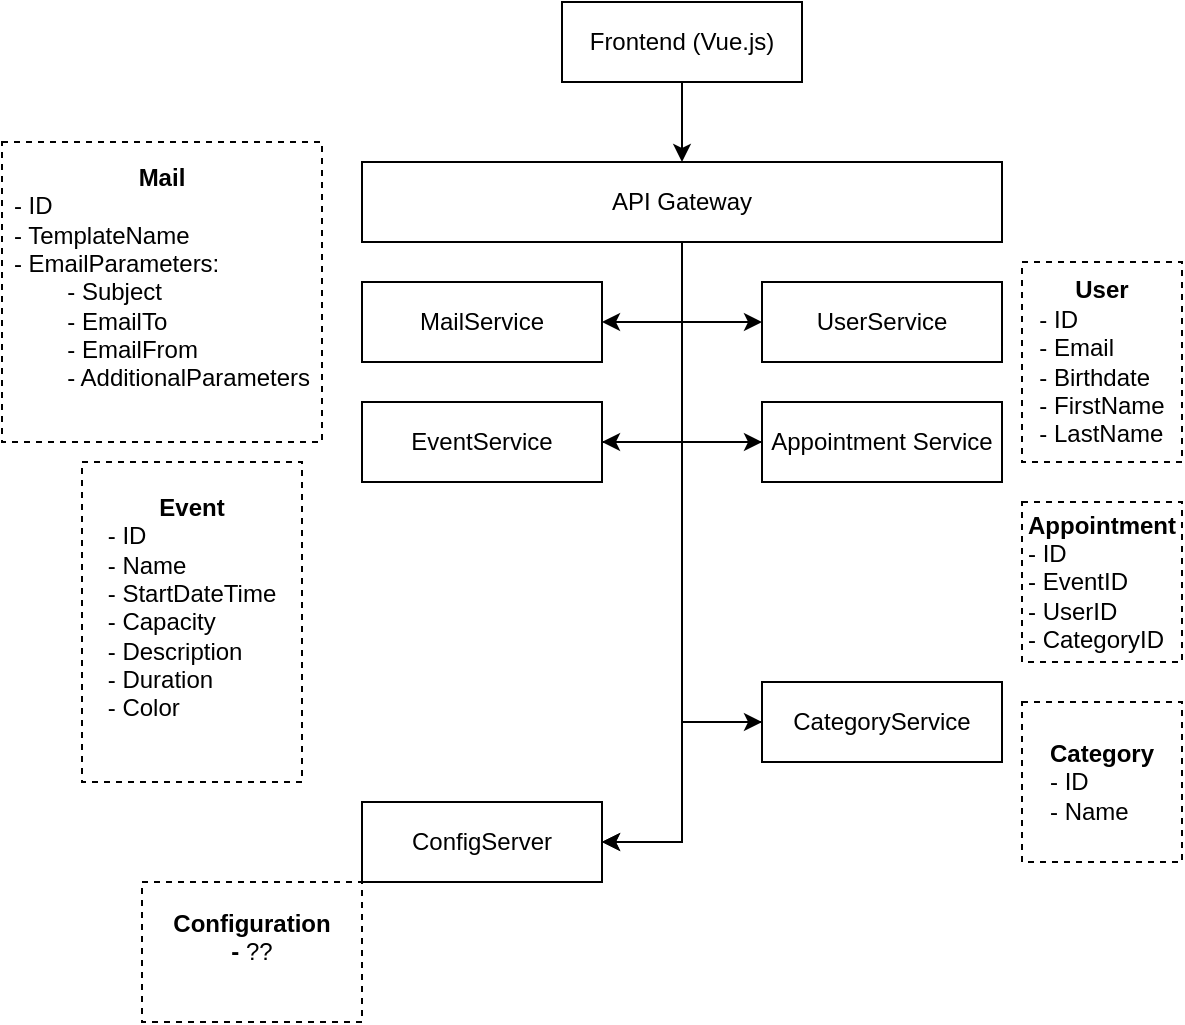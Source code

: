<mxfile version="15.5.1" type="device"><diagram id="3mo5pIsBjckXiTXXJQlh" name="Page-1"><mxGraphModel dx="1662" dy="780" grid="1" gridSize="10" guides="1" tooltips="1" connect="1" arrows="1" fold="1" page="1" pageScale="1" pageWidth="10000" pageHeight="10000" math="0" shadow="0"><root><mxCell id="0"/><mxCell id="1" parent="0"/><mxCell id="wDF5A-aFdyQK4ZNAmD6t-7" style="edgeStyle=orthogonalEdgeStyle;rounded=0;orthogonalLoop=1;jettySize=auto;html=1;exitX=0.5;exitY=1;exitDx=0;exitDy=0;entryX=0;entryY=0.5;entryDx=0;entryDy=0;" parent="1" source="wDF5A-aFdyQK4ZNAmD6t-1" target="wDF5A-aFdyQK4ZNAmD6t-2" edge="1"><mxGeometry relative="1" as="geometry"/></mxCell><mxCell id="wDF5A-aFdyQK4ZNAmD6t-9" style="edgeStyle=orthogonalEdgeStyle;rounded=0;orthogonalLoop=1;jettySize=auto;html=1;exitX=0.5;exitY=1;exitDx=0;exitDy=0;entryX=0;entryY=0.5;entryDx=0;entryDy=0;" parent="1" source="wDF5A-aFdyQK4ZNAmD6t-1" target="wDF5A-aFdyQK4ZNAmD6t-4" edge="1"><mxGeometry relative="1" as="geometry"/></mxCell><mxCell id="wDF5A-aFdyQK4ZNAmD6t-10" style="edgeStyle=orthogonalEdgeStyle;rounded=0;orthogonalLoop=1;jettySize=auto;html=1;exitX=0.5;exitY=1;exitDx=0;exitDy=0;entryX=1;entryY=0.5;entryDx=0;entryDy=0;" parent="1" source="wDF5A-aFdyQK4ZNAmD6t-1" target="wDF5A-aFdyQK4ZNAmD6t-5" edge="1"><mxGeometry relative="1" as="geometry"/></mxCell><mxCell id="wDF5A-aFdyQK4ZNAmD6t-14" style="edgeStyle=orthogonalEdgeStyle;rounded=0;orthogonalLoop=1;jettySize=auto;html=1;exitX=0.5;exitY=1;exitDx=0;exitDy=0;entryX=1;entryY=0.5;entryDx=0;entryDy=0;" parent="1" source="wDF5A-aFdyQK4ZNAmD6t-1" target="wDF5A-aFdyQK4ZNAmD6t-13" edge="1"><mxGeometry relative="1" as="geometry"/></mxCell><mxCell id="wDF5A-aFdyQK4ZNAmD6t-1" value="API Gateway" style="rounded=0;whiteSpace=wrap;html=1;" parent="1" vertex="1"><mxGeometry x="200" y="200" width="320" height="40" as="geometry"/></mxCell><mxCell id="wDF5A-aFdyQK4ZNAmD6t-2" value="UserService" style="rounded=0;whiteSpace=wrap;html=1;" parent="1" vertex="1"><mxGeometry x="400" y="260" width="120" height="40" as="geometry"/></mxCell><mxCell id="p1UWUac-6N4gOV8tAnei-4" style="edgeStyle=orthogonalEdgeStyle;rounded=0;orthogonalLoop=1;jettySize=auto;html=1;entryX=1;entryY=0.5;entryDx=0;entryDy=0;" edge="1" parent="1" source="wDF5A-aFdyQK4ZNAmD6t-4" target="p1UWUac-6N4gOV8tAnei-2"><mxGeometry relative="1" as="geometry"/></mxCell><mxCell id="wDF5A-aFdyQK4ZNAmD6t-4" value="Appointment Service" style="rounded=0;whiteSpace=wrap;html=1;" parent="1" vertex="1"><mxGeometry x="400" y="320" width="120" height="40" as="geometry"/></mxCell><mxCell id="p1UWUac-6N4gOV8tAnei-7" style="edgeStyle=orthogonalEdgeStyle;rounded=0;orthogonalLoop=1;jettySize=auto;html=1;entryX=0;entryY=0.5;entryDx=0;entryDy=0;" edge="1" parent="1" source="wDF5A-aFdyQK4ZNAmD6t-5" target="p1UWUac-6N4gOV8tAnei-5"><mxGeometry relative="1" as="geometry"/></mxCell><mxCell id="wDF5A-aFdyQK4ZNAmD6t-5" value="EventService" style="rounded=0;whiteSpace=wrap;html=1;" parent="1" vertex="1"><mxGeometry x="200" y="320" width="120" height="40" as="geometry"/></mxCell><mxCell id="wDF5A-aFdyQK4ZNAmD6t-12" style="edgeStyle=orthogonalEdgeStyle;rounded=0;orthogonalLoop=1;jettySize=auto;html=1;exitX=0.5;exitY=1;exitDx=0;exitDy=0;" parent="1" source="wDF5A-aFdyQK4ZNAmD6t-11" target="wDF5A-aFdyQK4ZNAmD6t-1" edge="1"><mxGeometry relative="1" as="geometry"/></mxCell><mxCell id="wDF5A-aFdyQK4ZNAmD6t-11" value="Frontend (Vue.js)" style="rounded=0;whiteSpace=wrap;html=1;" parent="1" vertex="1"><mxGeometry x="300" y="120" width="120" height="40" as="geometry"/></mxCell><mxCell id="wDF5A-aFdyQK4ZNAmD6t-13" value="MailService" style="rounded=0;whiteSpace=wrap;html=1;" parent="1" vertex="1"><mxGeometry x="200" y="260" width="120" height="40" as="geometry"/></mxCell><mxCell id="wDF5A-aFdyQK4ZNAmD6t-15" value="&lt;b&gt;Event&lt;/b&gt;&lt;br&gt;&lt;div style=&quot;text-align: left&quot;&gt;&lt;span&gt;- ID&lt;/span&gt;&lt;/div&gt;&lt;div style=&quot;text-align: left&quot;&gt;&lt;span&gt;- Name&lt;/span&gt;&lt;/div&gt;&lt;div style=&quot;text-align: left&quot;&gt;&lt;span&gt;- StartDateTime&lt;/span&gt;&lt;/div&gt;&lt;div style=&quot;text-align: left&quot;&gt;&lt;span&gt;- Capacity&lt;/span&gt;&lt;/div&gt;&lt;div style=&quot;text-align: left&quot;&gt;&lt;span&gt;- Description&lt;/span&gt;&lt;/div&gt;&lt;div style=&quot;text-align: left&quot;&gt;&lt;span&gt;- Duration&lt;/span&gt;&lt;/div&gt;&lt;div style=&quot;text-align: left&quot;&gt;&lt;span&gt;- Color&lt;/span&gt;&lt;/div&gt;&lt;div style=&quot;text-align: left&quot;&gt;&lt;span&gt;&lt;br&gt;&lt;/span&gt;&lt;/div&gt;" style="text;html=1;strokeColor=default;fillColor=none;align=center;verticalAlign=middle;whiteSpace=wrap;rounded=0;dashed=1;" parent="1" vertex="1"><mxGeometry x="60" y="350" width="110" height="160" as="geometry"/></mxCell><mxCell id="wDF5A-aFdyQK4ZNAmD6t-16" value="&lt;b&gt;Appointment&lt;/b&gt;&lt;br&gt;&lt;div style=&quot;text-align: left&quot;&gt;&lt;span&gt;- ID&lt;/span&gt;&lt;/div&gt;&lt;div style=&quot;text-align: left&quot;&gt;&lt;span&gt;- EventID&lt;/span&gt;&lt;/div&gt;&lt;div style=&quot;text-align: left&quot;&gt;&lt;span&gt;- UserID&lt;/span&gt;&lt;/div&gt;&lt;div style=&quot;text-align: left&quot;&gt;&lt;span&gt;- CategoryID&lt;br&gt;&lt;/span&gt;&lt;/div&gt;" style="text;html=1;strokeColor=default;fillColor=none;align=center;verticalAlign=middle;whiteSpace=wrap;rounded=0;dashed=1;" parent="1" vertex="1"><mxGeometry x="530" y="370" width="80" height="80" as="geometry"/></mxCell><mxCell id="wDF5A-aFdyQK4ZNAmD6t-17" value="&lt;span&gt;&lt;b&gt;User&lt;br&gt;&lt;div style=&quot;text-align: left&quot;&gt;&lt;span style=&quot;font-weight: normal&quot;&gt;- ID&lt;/span&gt;&lt;/div&gt;&lt;/b&gt;&lt;/span&gt;&lt;div style=&quot;text-align: left&quot;&gt;&lt;span&gt;- Email&lt;/span&gt;&lt;/div&gt;&lt;div style=&quot;text-align: left&quot;&gt;&lt;span&gt;- Birthdate&lt;/span&gt;&lt;/div&gt;&lt;div style=&quot;text-align: left&quot;&gt;&lt;span&gt;- FirstName&lt;/span&gt;&lt;/div&gt;&lt;div style=&quot;text-align: left&quot;&gt;&lt;span&gt;- LastName&lt;br&gt;&lt;/span&gt;&lt;/div&gt;" style="text;html=1;strokeColor=default;fillColor=none;align=center;verticalAlign=middle;whiteSpace=wrap;rounded=0;dashed=1;" parent="1" vertex="1"><mxGeometry x="530" y="250" width="80" height="100" as="geometry"/></mxCell><mxCell id="p1UWUac-6N4gOV8tAnei-1" value="&lt;b&gt;Mail&lt;/b&gt;&lt;br&gt;&lt;div style=&quot;text-align: left&quot;&gt;&lt;span&gt;- ID&lt;/span&gt;&lt;/div&gt;&lt;div style=&quot;text-align: left&quot;&gt;&lt;span&gt;- TemplateName&lt;br&gt;&lt;/span&gt;&lt;/div&gt;&lt;div style=&quot;text-align: left&quot;&gt;&lt;span&gt;- EmailParameters:&lt;br&gt;&lt;/span&gt;&lt;/div&gt;&lt;div style=&quot;text-align: left&quot;&gt;&lt;span&gt;&lt;span style=&quot;white-space: pre&quot;&gt;&#9;&lt;/span&gt;- Subject&lt;/span&gt;&lt;/div&gt;&lt;div style=&quot;text-align: left&quot;&gt;&lt;span&gt;&lt;span style=&quot;white-space: pre&quot;&gt;&#9;&lt;/span&gt;- EmailTo&lt;/span&gt;&lt;/div&gt;&lt;div style=&quot;text-align: left&quot;&gt;&lt;span&gt;&lt;span style=&quot;white-space: pre&quot;&gt;&#9;&lt;/span&gt;- EmailFrom&lt;/span&gt;&lt;/div&gt;&lt;div style=&quot;text-align: left&quot;&gt;&lt;span&gt;&lt;span style=&quot;white-space: pre&quot;&gt;&#9;&lt;/span&gt;- AdditionalParameters&lt;/span&gt;&lt;/div&gt;&lt;div style=&quot;text-align: left&quot;&gt;&lt;span&gt;&lt;br&gt;&lt;/span&gt;&lt;/div&gt;" style="text;html=1;strokeColor=default;fillColor=none;align=center;verticalAlign=middle;whiteSpace=wrap;rounded=0;dashed=1;" vertex="1" parent="1"><mxGeometry x="20" y="190" width="160" height="150" as="geometry"/></mxCell><mxCell id="p1UWUac-6N4gOV8tAnei-2" value="&lt;div&gt;ConfigServer&lt;/div&gt;" style="rounded=0;whiteSpace=wrap;html=1;" vertex="1" parent="1"><mxGeometry x="200" y="520" width="120" height="40" as="geometry"/></mxCell><mxCell id="p1UWUac-6N4gOV8tAnei-6" style="edgeStyle=orthogonalEdgeStyle;rounded=0;orthogonalLoop=1;jettySize=auto;html=1;entryX=1;entryY=0.5;entryDx=0;entryDy=0;" edge="1" parent="1" source="p1UWUac-6N4gOV8tAnei-5" target="p1UWUac-6N4gOV8tAnei-2"><mxGeometry relative="1" as="geometry"/></mxCell><mxCell id="p1UWUac-6N4gOV8tAnei-5" value="CategoryService" style="rounded=0;whiteSpace=wrap;html=1;" vertex="1" parent="1"><mxGeometry x="400" y="460" width="120" height="40" as="geometry"/></mxCell><mxCell id="p1UWUac-6N4gOV8tAnei-8" value="&lt;b&gt;Category&lt;/b&gt;&lt;br&gt;&lt;div style=&quot;text-align: left&quot;&gt;&lt;span&gt;- ID&lt;/span&gt;&lt;/div&gt;&lt;div style=&quot;text-align: left&quot;&gt;&lt;span&gt;- Name&lt;/span&gt;&lt;/div&gt;" style="text;html=1;strokeColor=default;fillColor=none;align=center;verticalAlign=middle;whiteSpace=wrap;rounded=0;dashed=1;" vertex="1" parent="1"><mxGeometry x="530" y="470" width="80" height="80" as="geometry"/></mxCell><mxCell id="p1UWUac-6N4gOV8tAnei-9" value="&lt;div&gt;&lt;b&gt;Configuration&lt;/b&gt;&lt;/div&gt;&lt;div&gt;&lt;b&gt;- &lt;/b&gt;??&lt;/div&gt;&lt;div style=&quot;text-align: left&quot;&gt;&lt;span&gt;&lt;br&gt;&lt;/span&gt;&lt;/div&gt;" style="text;html=1;strokeColor=default;fillColor=none;align=center;verticalAlign=middle;whiteSpace=wrap;rounded=0;dashed=1;" vertex="1" parent="1"><mxGeometry x="90" y="560" width="110" height="70" as="geometry"/></mxCell></root></mxGraphModel></diagram></mxfile>
